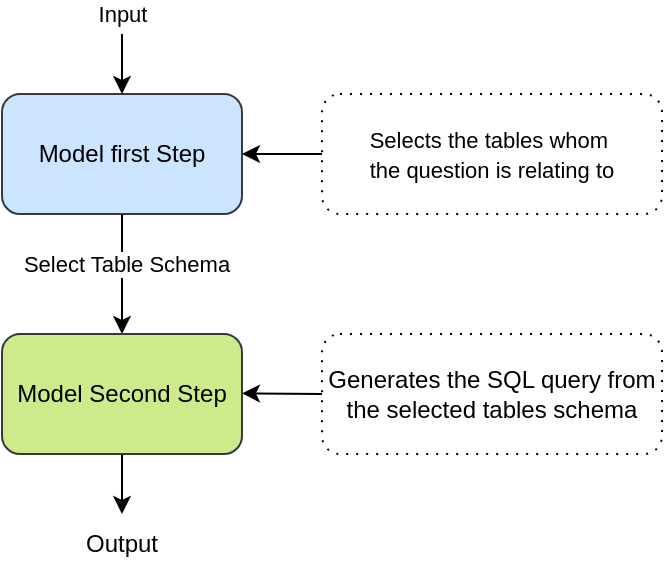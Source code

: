 <mxfile version="24.5.4" type="device">
  <diagram id="tltbvENUVImzRGzXHJcV" name="Página-1">
    <mxGraphModel dx="1434" dy="780" grid="1" gridSize="10" guides="1" tooltips="1" connect="1" arrows="1" fold="1" page="1" pageScale="1" pageWidth="827" pageHeight="1169" math="0" shadow="0">
      <root>
        <mxCell id="0" />
        <mxCell id="1" parent="0" />
        <mxCell id="oLuRwPvEoP49gO6_k-M3-4" value="" style="edgeStyle=orthogonalEdgeStyle;rounded=0;orthogonalLoop=1;jettySize=auto;html=1;" parent="1" source="oLuRwPvEoP49gO6_k-M3-1" target="oLuRwPvEoP49gO6_k-M3-2" edge="1">
          <mxGeometry relative="1" as="geometry" />
        </mxCell>
        <mxCell id="oLuRwPvEoP49gO6_k-M3-9" value="Select Table Schema" style="edgeLabel;html=1;align=center;verticalAlign=middle;resizable=0;points=[];" parent="oLuRwPvEoP49gO6_k-M3-4" vertex="1" connectable="0">
          <mxGeometry x="-0.16" y="2" relative="1" as="geometry">
            <mxPoint as="offset" />
          </mxGeometry>
        </mxCell>
        <mxCell id="oLuRwPvEoP49gO6_k-M3-1" value="Model first Step" style="rounded=1;whiteSpace=wrap;html=1;fillColor=#cce5ff;strokeColor=#36393d;" parent="1" vertex="1">
          <mxGeometry x="240" y="100" width="120" height="60" as="geometry" />
        </mxCell>
        <mxCell id="oLuRwPvEoP49gO6_k-M3-14" style="edgeStyle=orthogonalEdgeStyle;rounded=0;orthogonalLoop=1;jettySize=auto;html=1;exitX=0.5;exitY=1;exitDx=0;exitDy=0;entryX=0.5;entryY=0;entryDx=0;entryDy=0;" parent="1" source="oLuRwPvEoP49gO6_k-M3-2" target="oLuRwPvEoP49gO6_k-M3-13" edge="1">
          <mxGeometry relative="1" as="geometry" />
        </mxCell>
        <mxCell id="oLuRwPvEoP49gO6_k-M3-2" value="Model Second Step" style="rounded=1;whiteSpace=wrap;html=1;fillColor=#cdeb8b;strokeColor=#36393d;" parent="1" vertex="1">
          <mxGeometry x="240" y="220" width="120" height="60" as="geometry" />
        </mxCell>
        <mxCell id="oLuRwPvEoP49gO6_k-M3-3" value="Input" style="endArrow=classic;html=1;rounded=0;entryX=0.5;entryY=0;entryDx=0;entryDy=0;" parent="1" target="oLuRwPvEoP49gO6_k-M3-1" edge="1">
          <mxGeometry x="-1" y="-10" width="50" height="50" relative="1" as="geometry">
            <mxPoint x="300" y="70" as="sourcePoint" />
            <mxPoint x="400" y="220" as="targetPoint" />
            <mxPoint x="10" y="-10" as="offset" />
          </mxGeometry>
        </mxCell>
        <mxCell id="oLuRwPvEoP49gO6_k-M3-6" value="" style="endArrow=classic;html=1;rounded=0;entryX=1;entryY=0.5;entryDx=0;entryDy=0;exitX=0;exitY=0.5;exitDx=0;exitDy=0;" parent="1" source="oLuRwPvEoP49gO6_k-M3-12" target="oLuRwPvEoP49gO6_k-M3-1" edge="1">
          <mxGeometry width="50" height="50" relative="1" as="geometry">
            <mxPoint x="410" y="140" as="sourcePoint" />
            <mxPoint x="360" y="150" as="targetPoint" />
          </mxGeometry>
        </mxCell>
        <mxCell id="oLuRwPvEoP49gO6_k-M3-8" value="" style="endArrow=classic;html=1;rounded=0;entryX=1;entryY=0.5;entryDx=0;entryDy=0;exitX=0;exitY=0.5;exitDx=0;exitDy=0;" parent="1" source="oLuRwPvEoP49gO6_k-M3-10" edge="1">
          <mxGeometry width="50" height="50" relative="1" as="geometry">
            <mxPoint x="410" y="249.63" as="sourcePoint" />
            <mxPoint x="360" y="249.63" as="targetPoint" />
          </mxGeometry>
        </mxCell>
        <mxCell id="oLuRwPvEoP49gO6_k-M3-10" value="Generates the SQL query from the selected tables schema" style="text;html=1;align=center;verticalAlign=middle;whiteSpace=wrap;rounded=1;dashed=1;dashPattern=1 4;strokeColor=default;" parent="1" vertex="1">
          <mxGeometry x="400" y="220" width="170" height="60" as="geometry" />
        </mxCell>
        <mxCell id="oLuRwPvEoP49gO6_k-M3-12" value="&lt;span style=&quot;font-size: 11px; text-wrap: nowrap;&quot;&gt;Selects the tables whom&amp;nbsp;&lt;/span&gt;&lt;div&gt;&lt;span style=&quot;font-size: 11px; text-wrap: nowrap;&quot;&gt;the question is relating to&lt;/span&gt;&lt;/div&gt;" style="text;html=1;align=center;verticalAlign=middle;whiteSpace=wrap;rounded=1;strokeColor=default;dashed=1;dashPattern=1 4;" parent="1" vertex="1">
          <mxGeometry x="400" y="100" width="170" height="60" as="geometry" />
        </mxCell>
        <mxCell id="oLuRwPvEoP49gO6_k-M3-13" value="Output" style="text;html=1;align=center;verticalAlign=middle;whiteSpace=wrap;rounded=0;" parent="1" vertex="1">
          <mxGeometry x="270" y="310" width="60" height="30" as="geometry" />
        </mxCell>
      </root>
    </mxGraphModel>
  </diagram>
</mxfile>
